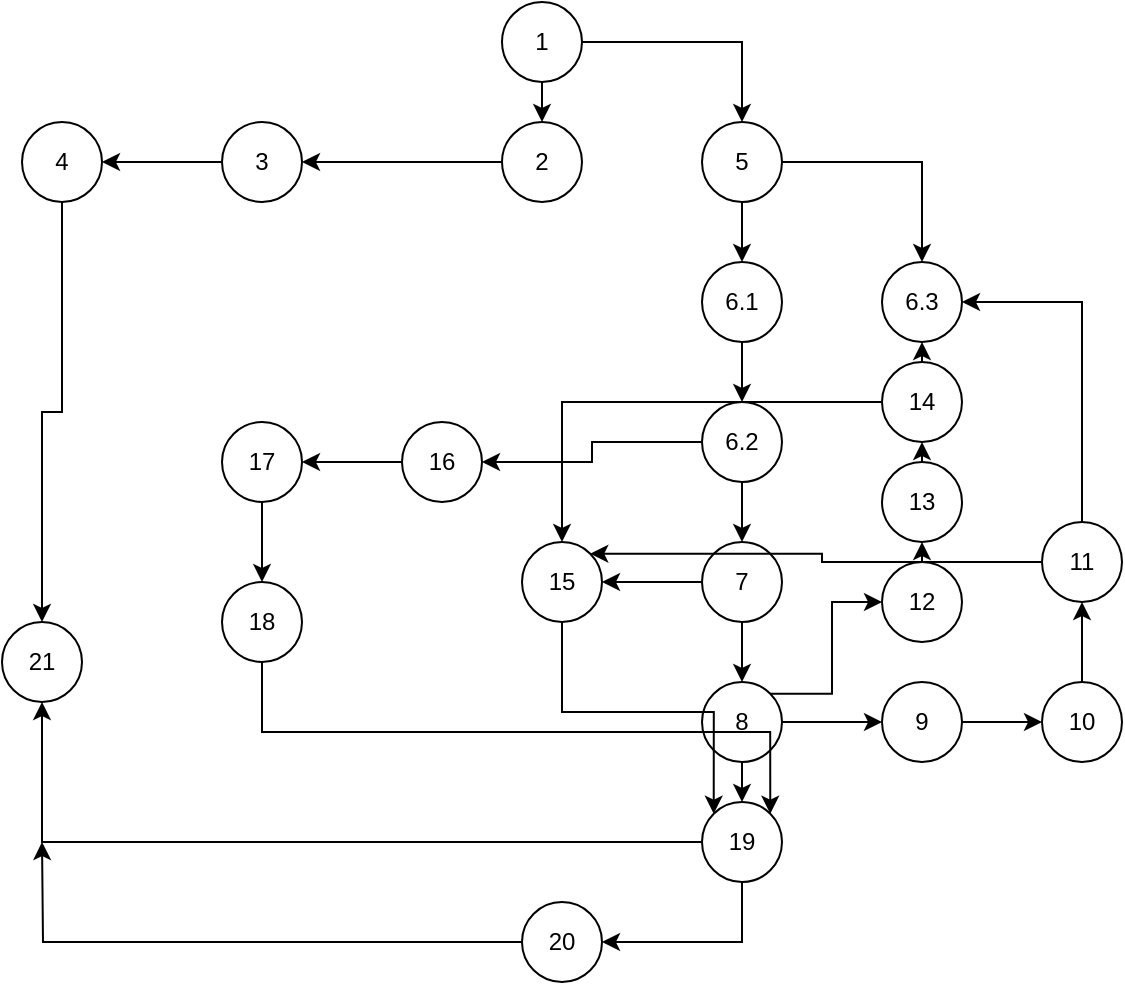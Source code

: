 <mxfile version="13.2.3" type="device"><diagram id="Ebdf1HLgp4x0DUsmIenu" name="Page-1"><mxGraphModel dx="942" dy="582" grid="1" gridSize="10" guides="1" tooltips="1" connect="1" arrows="1" fold="1" page="1" pageScale="1" pageWidth="850" pageHeight="1100" math="0" shadow="0"><root><mxCell id="0"/><mxCell id="1" parent="0"/><mxCell id="MXCScZ4KzTkuDVadli3L-4" style="edgeStyle=orthogonalEdgeStyle;rounded=0;orthogonalLoop=1;jettySize=auto;html=1;exitX=0.5;exitY=1;exitDx=0;exitDy=0;entryX=0.5;entryY=0;entryDx=0;entryDy=0;" edge="1" parent="1" source="MXCScZ4KzTkuDVadli3L-1" target="MXCScZ4KzTkuDVadli3L-2"><mxGeometry relative="1" as="geometry"/></mxCell><mxCell id="MXCScZ4KzTkuDVadli3L-13" style="edgeStyle=orthogonalEdgeStyle;rounded=0;orthogonalLoop=1;jettySize=auto;html=1;exitX=1;exitY=0.5;exitDx=0;exitDy=0;entryX=0.5;entryY=0;entryDx=0;entryDy=0;" edge="1" parent="1" source="MXCScZ4KzTkuDVadli3L-1" target="MXCScZ4KzTkuDVadli3L-12"><mxGeometry relative="1" as="geometry"/></mxCell><mxCell id="MXCScZ4KzTkuDVadli3L-1" value="1" style="ellipse;whiteSpace=wrap;html=1;aspect=fixed;" vertex="1" parent="1"><mxGeometry x="370" y="20" width="40" height="40" as="geometry"/></mxCell><mxCell id="MXCScZ4KzTkuDVadli3L-9" style="edgeStyle=orthogonalEdgeStyle;rounded=0;orthogonalLoop=1;jettySize=auto;html=1;exitX=0;exitY=0.5;exitDx=0;exitDy=0;entryX=1;entryY=0.5;entryDx=0;entryDy=0;" edge="1" parent="1" source="MXCScZ4KzTkuDVadli3L-2" target="MXCScZ4KzTkuDVadli3L-7"><mxGeometry relative="1" as="geometry"/></mxCell><mxCell id="MXCScZ4KzTkuDVadli3L-2" value="2" style="ellipse;whiteSpace=wrap;html=1;aspect=fixed;" vertex="1" parent="1"><mxGeometry x="370" y="80" width="40" height="40" as="geometry"/></mxCell><mxCell id="MXCScZ4KzTkuDVadli3L-5" value="21" style="ellipse;whiteSpace=wrap;html=1;aspect=fixed;" vertex="1" parent="1"><mxGeometry x="120" y="330" width="40" height="40" as="geometry"/></mxCell><mxCell id="MXCScZ4KzTkuDVadli3L-10" style="edgeStyle=orthogonalEdgeStyle;rounded=0;orthogonalLoop=1;jettySize=auto;html=1;exitX=0;exitY=0.5;exitDx=0;exitDy=0;entryX=1;entryY=0.5;entryDx=0;entryDy=0;" edge="1" parent="1" source="MXCScZ4KzTkuDVadli3L-7" target="MXCScZ4KzTkuDVadli3L-8"><mxGeometry relative="1" as="geometry"/></mxCell><mxCell id="MXCScZ4KzTkuDVadli3L-7" value="3" style="ellipse;whiteSpace=wrap;html=1;aspect=fixed;" vertex="1" parent="1"><mxGeometry x="230" y="80" width="40" height="40" as="geometry"/></mxCell><mxCell id="MXCScZ4KzTkuDVadli3L-11" style="edgeStyle=orthogonalEdgeStyle;rounded=0;orthogonalLoop=1;jettySize=auto;html=1;exitX=0.5;exitY=1;exitDx=0;exitDy=0;entryX=0.5;entryY=0;entryDx=0;entryDy=0;" edge="1" parent="1" source="MXCScZ4KzTkuDVadli3L-8" target="MXCScZ4KzTkuDVadli3L-5"><mxGeometry relative="1" as="geometry"/></mxCell><mxCell id="MXCScZ4KzTkuDVadli3L-8" value="4" style="ellipse;whiteSpace=wrap;html=1;aspect=fixed;" vertex="1" parent="1"><mxGeometry x="130" y="80" width="40" height="40" as="geometry"/></mxCell><mxCell id="MXCScZ4KzTkuDVadli3L-19" style="edgeStyle=orthogonalEdgeStyle;rounded=0;orthogonalLoop=1;jettySize=auto;html=1;exitX=1;exitY=0.5;exitDx=0;exitDy=0;entryX=0.5;entryY=0;entryDx=0;entryDy=0;" edge="1" parent="1" source="MXCScZ4KzTkuDVadli3L-12" target="MXCScZ4KzTkuDVadli3L-16"><mxGeometry relative="1" as="geometry"/></mxCell><mxCell id="MXCScZ4KzTkuDVadli3L-20" style="edgeStyle=orthogonalEdgeStyle;rounded=0;orthogonalLoop=1;jettySize=auto;html=1;exitX=0.5;exitY=1;exitDx=0;exitDy=0;entryX=0.5;entryY=0;entryDx=0;entryDy=0;" edge="1" parent="1" source="MXCScZ4KzTkuDVadli3L-12" target="MXCScZ4KzTkuDVadli3L-14"><mxGeometry relative="1" as="geometry"/></mxCell><mxCell id="MXCScZ4KzTkuDVadli3L-12" value="5" style="ellipse;whiteSpace=wrap;html=1;aspect=fixed;" vertex="1" parent="1"><mxGeometry x="470" y="80" width="40" height="40" as="geometry"/></mxCell><mxCell id="MXCScZ4KzTkuDVadli3L-21" style="edgeStyle=orthogonalEdgeStyle;rounded=0;orthogonalLoop=1;jettySize=auto;html=1;exitX=0.5;exitY=1;exitDx=0;exitDy=0;entryX=0.5;entryY=0;entryDx=0;entryDy=0;" edge="1" parent="1" source="MXCScZ4KzTkuDVadli3L-14" target="MXCScZ4KzTkuDVadli3L-15"><mxGeometry relative="1" as="geometry"/></mxCell><mxCell id="MXCScZ4KzTkuDVadli3L-14" value="6.1" style="ellipse;whiteSpace=wrap;html=1;aspect=fixed;" vertex="1" parent="1"><mxGeometry x="470" y="150" width="40" height="40" as="geometry"/></mxCell><mxCell id="MXCScZ4KzTkuDVadli3L-24" style="edgeStyle=orthogonalEdgeStyle;rounded=0;orthogonalLoop=1;jettySize=auto;html=1;exitX=0.5;exitY=1;exitDx=0;exitDy=0;entryX=0.5;entryY=0;entryDx=0;entryDy=0;" edge="1" parent="1" source="MXCScZ4KzTkuDVadli3L-15" target="MXCScZ4KzTkuDVadli3L-22"><mxGeometry relative="1" as="geometry"/></mxCell><mxCell id="MXCScZ4KzTkuDVadli3L-61" style="edgeStyle=orthogonalEdgeStyle;rounded=0;orthogonalLoop=1;jettySize=auto;html=1;exitX=0;exitY=0.5;exitDx=0;exitDy=0;entryX=1;entryY=0.5;entryDx=0;entryDy=0;" edge="1" parent="1" source="MXCScZ4KzTkuDVadli3L-15" target="MXCScZ4KzTkuDVadli3L-58"><mxGeometry relative="1" as="geometry"/></mxCell><mxCell id="MXCScZ4KzTkuDVadli3L-15" value="6.2" style="ellipse;whiteSpace=wrap;html=1;aspect=fixed;" vertex="1" parent="1"><mxGeometry x="470" y="220" width="40" height="40" as="geometry"/></mxCell><mxCell id="MXCScZ4KzTkuDVadli3L-16" value="6.3" style="ellipse;whiteSpace=wrap;html=1;aspect=fixed;" vertex="1" parent="1"><mxGeometry x="560" y="150" width="40" height="40" as="geometry"/></mxCell><mxCell id="MXCScZ4KzTkuDVadli3L-25" style="edgeStyle=orthogonalEdgeStyle;rounded=0;orthogonalLoop=1;jettySize=auto;html=1;exitX=0.5;exitY=1;exitDx=0;exitDy=0;entryX=0.5;entryY=0;entryDx=0;entryDy=0;" edge="1" parent="1" source="MXCScZ4KzTkuDVadli3L-22" target="MXCScZ4KzTkuDVadli3L-23"><mxGeometry relative="1" as="geometry"/></mxCell><mxCell id="MXCScZ4KzTkuDVadli3L-50" style="edgeStyle=orthogonalEdgeStyle;rounded=0;orthogonalLoop=1;jettySize=auto;html=1;exitX=0;exitY=0.5;exitDx=0;exitDy=0;entryX=1;entryY=0.5;entryDx=0;entryDy=0;" edge="1" parent="1" source="MXCScZ4KzTkuDVadli3L-22" target="MXCScZ4KzTkuDVadli3L-46"><mxGeometry relative="1" as="geometry"/></mxCell><mxCell id="MXCScZ4KzTkuDVadli3L-22" value="7" style="ellipse;whiteSpace=wrap;html=1;aspect=fixed;" vertex="1" parent="1"><mxGeometry x="470" y="290" width="40" height="40" as="geometry"/></mxCell><mxCell id="MXCScZ4KzTkuDVadli3L-27" style="edgeStyle=orthogonalEdgeStyle;rounded=0;orthogonalLoop=1;jettySize=auto;html=1;exitX=0.5;exitY=1;exitDx=0;exitDy=0;entryX=0.5;entryY=0;entryDx=0;entryDy=0;" edge="1" parent="1" source="MXCScZ4KzTkuDVadli3L-23" target="MXCScZ4KzTkuDVadli3L-26"><mxGeometry relative="1" as="geometry"/></mxCell><mxCell id="MXCScZ4KzTkuDVadli3L-30" style="edgeStyle=orthogonalEdgeStyle;rounded=0;orthogonalLoop=1;jettySize=auto;html=1;exitX=1;exitY=0.5;exitDx=0;exitDy=0;entryX=0;entryY=0.5;entryDx=0;entryDy=0;" edge="1" parent="1" source="MXCScZ4KzTkuDVadli3L-23" target="MXCScZ4KzTkuDVadli3L-29"><mxGeometry relative="1" as="geometry"/></mxCell><mxCell id="MXCScZ4KzTkuDVadli3L-42" style="edgeStyle=orthogonalEdgeStyle;rounded=0;orthogonalLoop=1;jettySize=auto;html=1;exitX=1;exitY=0;exitDx=0;exitDy=0;entryX=0;entryY=0.5;entryDx=0;entryDy=0;" edge="1" parent="1" source="MXCScZ4KzTkuDVadli3L-23" target="MXCScZ4KzTkuDVadli3L-39"><mxGeometry relative="1" as="geometry"/></mxCell><mxCell id="MXCScZ4KzTkuDVadli3L-23" value="8" style="ellipse;whiteSpace=wrap;html=1;aspect=fixed;" vertex="1" parent="1"><mxGeometry x="470" y="360" width="40" height="40" as="geometry"/></mxCell><mxCell id="MXCScZ4KzTkuDVadli3L-28" style="edgeStyle=orthogonalEdgeStyle;rounded=0;orthogonalLoop=1;jettySize=auto;html=1;exitX=0;exitY=0.5;exitDx=0;exitDy=0;entryX=0.5;entryY=1;entryDx=0;entryDy=0;" edge="1" parent="1" source="MXCScZ4KzTkuDVadli3L-26" target="MXCScZ4KzTkuDVadli3L-5"><mxGeometry relative="1" as="geometry"/></mxCell><mxCell id="MXCScZ4KzTkuDVadli3L-54" style="edgeStyle=orthogonalEdgeStyle;rounded=0;orthogonalLoop=1;jettySize=auto;html=1;exitX=0.5;exitY=1;exitDx=0;exitDy=0;entryX=1;entryY=0.5;entryDx=0;entryDy=0;" edge="1" parent="1" source="MXCScZ4KzTkuDVadli3L-26" target="MXCScZ4KzTkuDVadli3L-47"><mxGeometry relative="1" as="geometry"/></mxCell><mxCell id="MXCScZ4KzTkuDVadli3L-26" value="19" style="ellipse;whiteSpace=wrap;html=1;aspect=fixed;" vertex="1" parent="1"><mxGeometry x="470" y="420" width="40" height="40" as="geometry"/></mxCell><mxCell id="MXCScZ4KzTkuDVadli3L-32" style="edgeStyle=orthogonalEdgeStyle;rounded=0;orthogonalLoop=1;jettySize=auto;html=1;exitX=1;exitY=0.5;exitDx=0;exitDy=0;entryX=0;entryY=0.5;entryDx=0;entryDy=0;" edge="1" parent="1" source="MXCScZ4KzTkuDVadli3L-29" target="MXCScZ4KzTkuDVadli3L-31"><mxGeometry relative="1" as="geometry"/></mxCell><mxCell id="MXCScZ4KzTkuDVadli3L-29" value="9" style="ellipse;whiteSpace=wrap;html=1;aspect=fixed;" vertex="1" parent="1"><mxGeometry x="560" y="360" width="40" height="40" as="geometry"/></mxCell><mxCell id="MXCScZ4KzTkuDVadli3L-37" style="edgeStyle=orthogonalEdgeStyle;rounded=0;orthogonalLoop=1;jettySize=auto;html=1;exitX=0.5;exitY=0;exitDx=0;exitDy=0;entryX=0.5;entryY=1;entryDx=0;entryDy=0;" edge="1" parent="1" source="MXCScZ4KzTkuDVadli3L-31" target="MXCScZ4KzTkuDVadli3L-34"><mxGeometry relative="1" as="geometry"/></mxCell><mxCell id="MXCScZ4KzTkuDVadli3L-31" value="10" style="ellipse;whiteSpace=wrap;html=1;aspect=fixed;" vertex="1" parent="1"><mxGeometry x="640" y="360" width="40" height="40" as="geometry"/></mxCell><mxCell id="MXCScZ4KzTkuDVadli3L-38" style="edgeStyle=orthogonalEdgeStyle;rounded=0;orthogonalLoop=1;jettySize=auto;html=1;exitX=0.5;exitY=0;exitDx=0;exitDy=0;entryX=1;entryY=0.5;entryDx=0;entryDy=0;" edge="1" parent="1" source="MXCScZ4KzTkuDVadli3L-34" target="MXCScZ4KzTkuDVadli3L-16"><mxGeometry relative="1" as="geometry"/></mxCell><mxCell id="MXCScZ4KzTkuDVadli3L-56" style="edgeStyle=orthogonalEdgeStyle;rounded=0;orthogonalLoop=1;jettySize=auto;html=1;exitX=0;exitY=0.5;exitDx=0;exitDy=0;entryX=1;entryY=0;entryDx=0;entryDy=0;" edge="1" parent="1" source="MXCScZ4KzTkuDVadli3L-34" target="MXCScZ4KzTkuDVadli3L-46"><mxGeometry relative="1" as="geometry"/></mxCell><mxCell id="MXCScZ4KzTkuDVadli3L-34" value="11" style="ellipse;whiteSpace=wrap;html=1;aspect=fixed;" vertex="1" parent="1"><mxGeometry x="640" y="280" width="40" height="40" as="geometry"/></mxCell><mxCell id="MXCScZ4KzTkuDVadli3L-43" style="edgeStyle=orthogonalEdgeStyle;rounded=0;orthogonalLoop=1;jettySize=auto;html=1;exitX=0.5;exitY=0;exitDx=0;exitDy=0;entryX=0.5;entryY=1;entryDx=0;entryDy=0;" edge="1" parent="1" source="MXCScZ4KzTkuDVadli3L-39" target="MXCScZ4KzTkuDVadli3L-40"><mxGeometry relative="1" as="geometry"/></mxCell><mxCell id="MXCScZ4KzTkuDVadli3L-39" value="12" style="ellipse;whiteSpace=wrap;html=1;aspect=fixed;" vertex="1" parent="1"><mxGeometry x="560" y="300" width="40" height="40" as="geometry"/></mxCell><mxCell id="MXCScZ4KzTkuDVadli3L-44" style="edgeStyle=orthogonalEdgeStyle;rounded=0;orthogonalLoop=1;jettySize=auto;html=1;exitX=0.5;exitY=0;exitDx=0;exitDy=0;entryX=0.5;entryY=1;entryDx=0;entryDy=0;" edge="1" parent="1" source="MXCScZ4KzTkuDVadli3L-40" target="MXCScZ4KzTkuDVadli3L-41"><mxGeometry relative="1" as="geometry"/></mxCell><mxCell id="MXCScZ4KzTkuDVadli3L-40" value="13" style="ellipse;whiteSpace=wrap;html=1;aspect=fixed;" vertex="1" parent="1"><mxGeometry x="560" y="250" width="40" height="40" as="geometry"/></mxCell><mxCell id="MXCScZ4KzTkuDVadli3L-45" style="edgeStyle=orthogonalEdgeStyle;rounded=0;orthogonalLoop=1;jettySize=auto;html=1;exitX=0.5;exitY=0;exitDx=0;exitDy=0;entryX=0.5;entryY=1;entryDx=0;entryDy=0;" edge="1" parent="1" source="MXCScZ4KzTkuDVadli3L-41" target="MXCScZ4KzTkuDVadli3L-16"><mxGeometry relative="1" as="geometry"/></mxCell><mxCell id="MXCScZ4KzTkuDVadli3L-57" style="edgeStyle=orthogonalEdgeStyle;rounded=0;orthogonalLoop=1;jettySize=auto;html=1;exitX=0;exitY=0.5;exitDx=0;exitDy=0;entryX=0.5;entryY=0;entryDx=0;entryDy=0;" edge="1" parent="1" source="MXCScZ4KzTkuDVadli3L-41" target="MXCScZ4KzTkuDVadli3L-46"><mxGeometry relative="1" as="geometry"/></mxCell><mxCell id="MXCScZ4KzTkuDVadli3L-41" value="14" style="ellipse;whiteSpace=wrap;html=1;aspect=fixed;" vertex="1" parent="1"><mxGeometry x="560" y="200" width="40" height="40" as="geometry"/></mxCell><mxCell id="MXCScZ4KzTkuDVadli3L-53" style="edgeStyle=orthogonalEdgeStyle;rounded=0;orthogonalLoop=1;jettySize=auto;html=1;exitX=0.5;exitY=1;exitDx=0;exitDy=0;entryX=0;entryY=0;entryDx=0;entryDy=0;" edge="1" parent="1" source="MXCScZ4KzTkuDVadli3L-46" target="MXCScZ4KzTkuDVadli3L-26"><mxGeometry relative="1" as="geometry"/></mxCell><mxCell id="MXCScZ4KzTkuDVadli3L-46" value="15" style="ellipse;whiteSpace=wrap;html=1;aspect=fixed;" vertex="1" parent="1"><mxGeometry x="380" y="290" width="40" height="40" as="geometry"/></mxCell><mxCell id="MXCScZ4KzTkuDVadli3L-55" style="edgeStyle=orthogonalEdgeStyle;rounded=0;orthogonalLoop=1;jettySize=auto;html=1;exitX=0;exitY=0.5;exitDx=0;exitDy=0;" edge="1" parent="1" source="MXCScZ4KzTkuDVadli3L-47"><mxGeometry relative="1" as="geometry"><mxPoint x="140" y="440" as="targetPoint"/></mxGeometry></mxCell><mxCell id="MXCScZ4KzTkuDVadli3L-47" value="20" style="ellipse;whiteSpace=wrap;html=1;aspect=fixed;" vertex="1" parent="1"><mxGeometry x="380" y="470" width="40" height="40" as="geometry"/></mxCell><mxCell id="MXCScZ4KzTkuDVadli3L-62" style="edgeStyle=orthogonalEdgeStyle;rounded=0;orthogonalLoop=1;jettySize=auto;html=1;exitX=0;exitY=0.5;exitDx=0;exitDy=0;entryX=1;entryY=0.5;entryDx=0;entryDy=0;" edge="1" parent="1" source="MXCScZ4KzTkuDVadli3L-58" target="MXCScZ4KzTkuDVadli3L-59"><mxGeometry relative="1" as="geometry"/></mxCell><mxCell id="MXCScZ4KzTkuDVadli3L-58" value="16" style="ellipse;whiteSpace=wrap;html=1;aspect=fixed;" vertex="1" parent="1"><mxGeometry x="320" y="230" width="40" height="40" as="geometry"/></mxCell><mxCell id="MXCScZ4KzTkuDVadli3L-63" style="edgeStyle=orthogonalEdgeStyle;rounded=0;orthogonalLoop=1;jettySize=auto;html=1;exitX=0.5;exitY=1;exitDx=0;exitDy=0;entryX=0.5;entryY=0;entryDx=0;entryDy=0;" edge="1" parent="1" source="MXCScZ4KzTkuDVadli3L-59" target="MXCScZ4KzTkuDVadli3L-60"><mxGeometry relative="1" as="geometry"/></mxCell><mxCell id="MXCScZ4KzTkuDVadli3L-59" value="17" style="ellipse;whiteSpace=wrap;html=1;aspect=fixed;" vertex="1" parent="1"><mxGeometry x="230" y="230" width="40" height="40" as="geometry"/></mxCell><mxCell id="MXCScZ4KzTkuDVadli3L-64" style="edgeStyle=orthogonalEdgeStyle;rounded=0;orthogonalLoop=1;jettySize=auto;html=1;exitX=0.5;exitY=1;exitDx=0;exitDy=0;entryX=1;entryY=0;entryDx=0;entryDy=0;" edge="1" parent="1" source="MXCScZ4KzTkuDVadli3L-60" target="MXCScZ4KzTkuDVadli3L-26"><mxGeometry relative="1" as="geometry"/></mxCell><mxCell id="MXCScZ4KzTkuDVadli3L-60" value="18" style="ellipse;whiteSpace=wrap;html=1;aspect=fixed;" vertex="1" parent="1"><mxGeometry x="230" y="310" width="40" height="40" as="geometry"/></mxCell></root></mxGraphModel></diagram></mxfile>